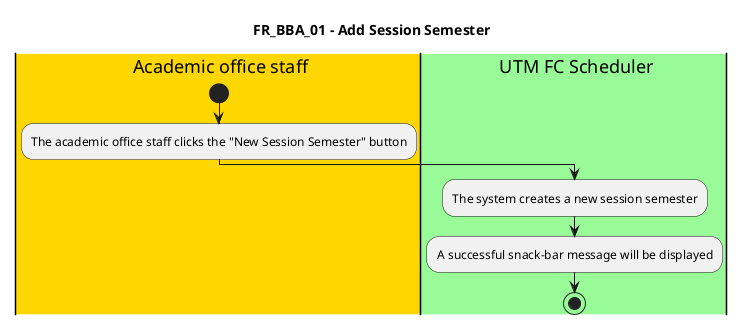 @startuml FR_BBA_01
title FR_BBA_01 - Add Session Semester


|#gold|eu| Academic office staff
|#palegreen|sys| UTM FC Scheduler

|eu|
start
:The academic office staff clicks the "New Session Semester" button;

|sys|
:The system creates a new session semester;
:A successful snack-bar message will be displayed;

stop

@enduml
